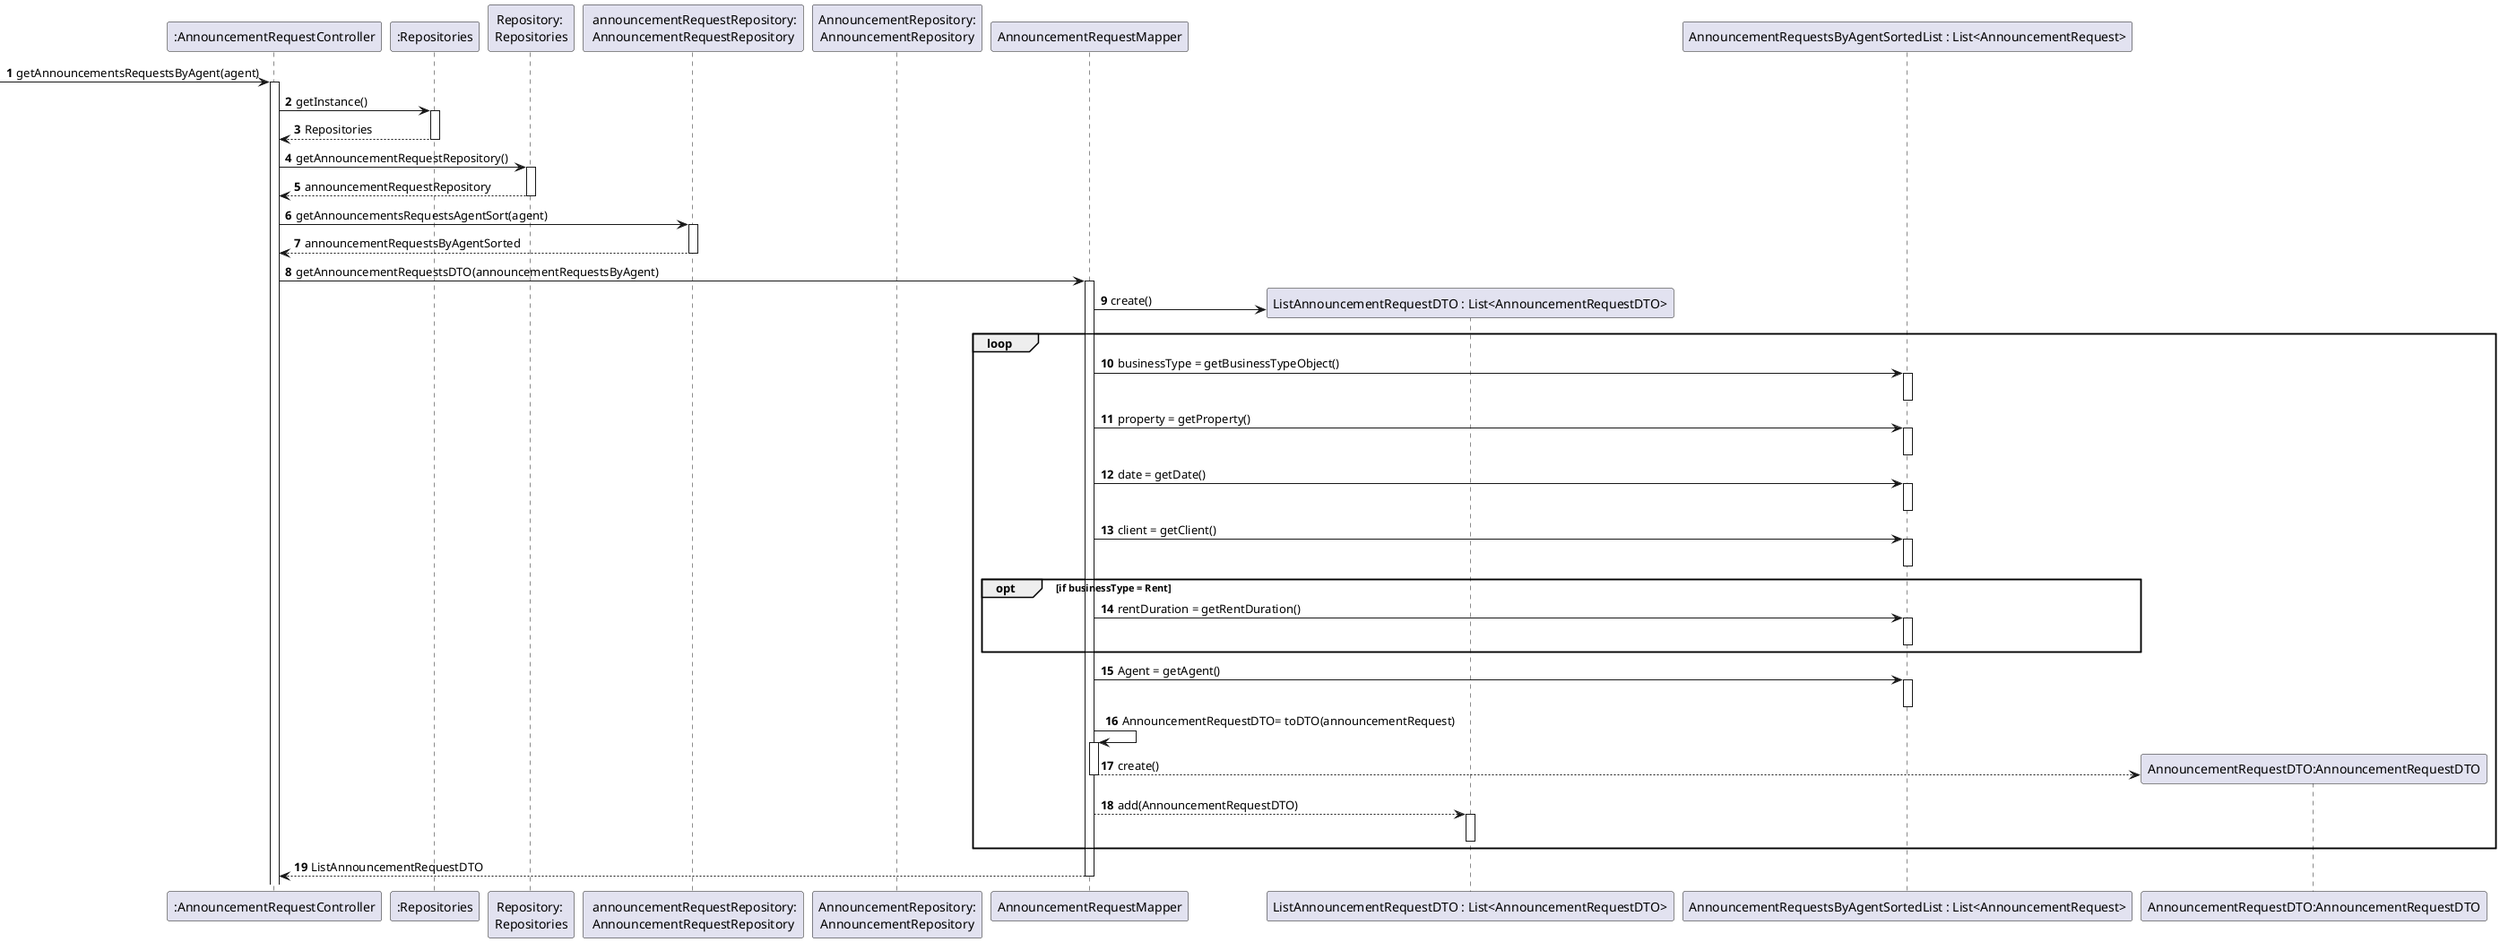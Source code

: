 @startuml
'https://plantuml.com/sequence-diagram

autonumber

participant ":AnnouncementRequestController" as CTRL
participant ":Repositories" as MainRepository
participant "Repository: \nRepositories" as Repository



participant " announcementRequestRepository:\nAnnouncementRequestRepository" as ARR
participant "AnnouncementRepository:\nAnnouncementRepository" as AnnouncementRepository
participant "AnnouncementRequestMapper" as ARM
participant "ListAnnouncementRequestDTO : List<AnnouncementRequestDTO>" as LARDTO
participant "AnnouncementRequestsByAgentSortedList : List<AnnouncementRequest>" as LAR
participant "AnnouncementRequestDTO:AnnouncementRequestDTO" as ARDTO


 -> CTRL: getAnnouncementsRequestsByAgent(agent)
    activate CTRL





     CTRL -> MainRepository : getInstance()
     activate MainRepository

     MainRepository -->CTRL : Repositories
     deactivate MainRepository



    CTRL -> Repository : getAnnouncementRequestRepository()
    activate Repository

    Repository --> CTRL : announcementRequestRepository
    deactivate Repository

    CTRL -> ARR : getAnnouncementsRequestsAgentSort(agent)
    activate ARR








    ARR --> CTRL : announcementRequestsByAgentSorted
    deactivate ARR

    CTRL -> ARM: getAnnouncementRequestsDTO(announcementRequestsByAgent)
    activate ARM

    ARM -> LARDTO**: create()


    group loop

    ARM-> LAR: businessType = getBusinessTypeObject()
    activate LAR
    deactivate LAR

     ARM-> LAR: property = getProperty()
     activate LAR
     deactivate LAR

     ARM-> LAR: date = getDate()
     activate LAR
     deactivate LAR


     ARM-> LAR: client = getClient()
     activate LAR
     deactivate LAR

     opt if businessType = Rent

     ARM-> LAR: rentDuration = getRentDuration()
     activate LAR
     deactivate LAR

     end





     ARM-> LAR: Agent = getAgent()
      activate LAR
     deactivate LAR




      ARM-> ARM: AnnouncementRequestDTO= toDTO(announcementRequest)
       activate ARM

       ARM --> ARDTO**: create()
       deactivate ARM

       ARM --> LARDTO: add(AnnouncementRequestDTO)
       activate LARDTO
       deactivate LARDTO



       end group

       ARM --> CTRL: ListAnnouncementRequestDTO
       deactivate ARM

































@enduml